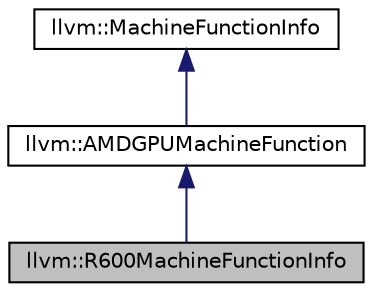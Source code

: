 digraph "llvm::R600MachineFunctionInfo"
{
 // LATEX_PDF_SIZE
  bgcolor="transparent";
  edge [fontname="Helvetica",fontsize="10",labelfontname="Helvetica",labelfontsize="10"];
  node [fontname="Helvetica",fontsize="10",shape=record];
  Node1 [label="llvm::R600MachineFunctionInfo",height=0.2,width=0.4,color="black", fillcolor="grey75", style="filled", fontcolor="black",tooltip=" "];
  Node2 -> Node1 [dir="back",color="midnightblue",fontsize="10",style="solid",fontname="Helvetica"];
  Node2 [label="llvm::AMDGPUMachineFunction",height=0.2,width=0.4,color="black",URL="$classllvm_1_1AMDGPUMachineFunction.html",tooltip=" "];
  Node3 -> Node2 [dir="back",color="midnightblue",fontsize="10",style="solid",fontname="Helvetica"];
  Node3 [label="llvm::MachineFunctionInfo",height=0.2,width=0.4,color="black",URL="$structllvm_1_1MachineFunctionInfo.html",tooltip="MachineFunctionInfo - This class can be derived from and used by targets to hold private target-speci..."];
}
